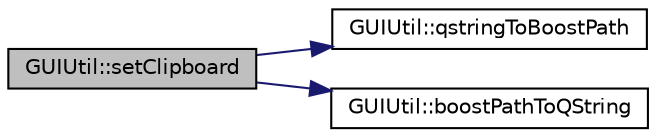 digraph "GUIUtil::setClipboard"
{
  edge [fontname="Helvetica",fontsize="10",labelfontname="Helvetica",labelfontsize="10"];
  node [fontname="Helvetica",fontsize="10",shape=record];
  rankdir="LR";
  Node279 [label="GUIUtil::setClipboard",height=0.2,width=0.4,color="black", fillcolor="grey75", style="filled", fontcolor="black"];
  Node279 -> Node280 [color="midnightblue",fontsize="10",style="solid",fontname="Helvetica"];
  Node280 [label="GUIUtil::qstringToBoostPath",height=0.2,width=0.4,color="black", fillcolor="white", style="filled",URL="$d1/d87/namespace_g_u_i_util.html#a23e76d4663b416f0d59f0a8fe89b018c"];
  Node279 -> Node281 [color="midnightblue",fontsize="10",style="solid",fontname="Helvetica"];
  Node281 [label="GUIUtil::boostPathToQString",height=0.2,width=0.4,color="black", fillcolor="white", style="filled",URL="$d1/d87/namespace_g_u_i_util.html#a8bbd2bea6cbc55658e8496603d1fd564"];
}
